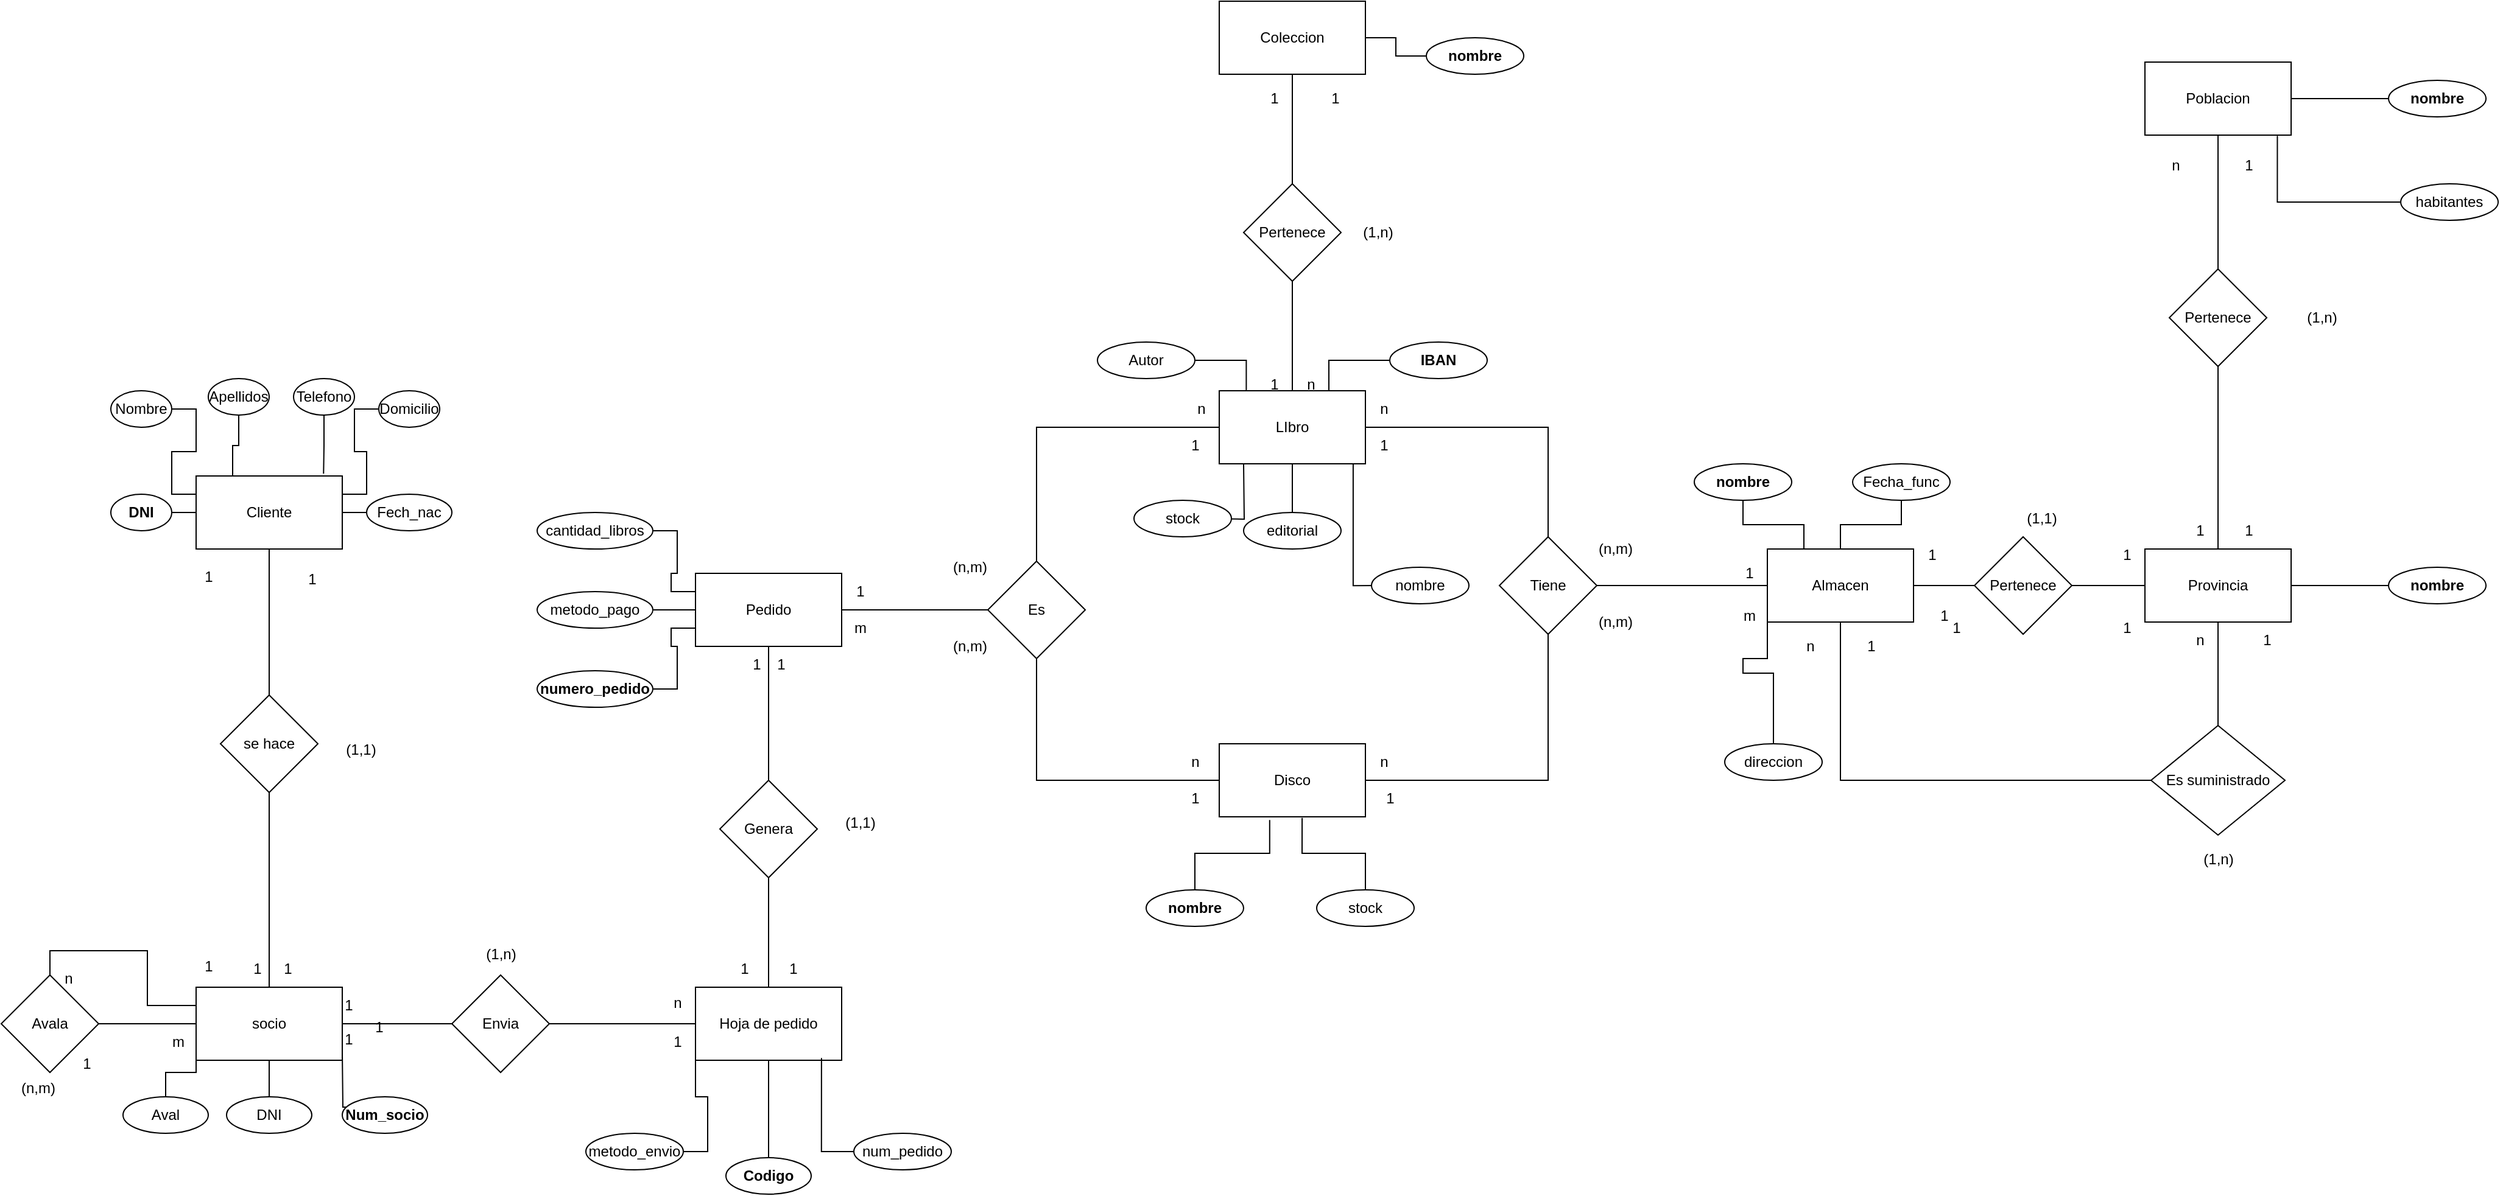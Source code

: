 <mxfile version="24.2.8" type="github">
  <diagram name="Page-1" id="n93-l6ssAAx4sJ29w0Fe">
    <mxGraphModel dx="4780" dy="2295" grid="1" gridSize="10" guides="1" tooltips="1" connect="1" arrows="1" fold="1" page="1" pageScale="1" pageWidth="850" pageHeight="1100" math="0" shadow="0">
      <root>
        <mxCell id="0" />
        <mxCell id="1" parent="0" />
        <mxCell id="-brsWAgwr_mBDMm-pLbp-1" value="Cliente" style="rounded=0;whiteSpace=wrap;html=1;" vertex="1" parent="1">
          <mxGeometry x="90" y="390" width="120" height="60" as="geometry" />
        </mxCell>
        <mxCell id="-brsWAgwr_mBDMm-pLbp-7" style="edgeStyle=orthogonalEdgeStyle;rounded=0;orthogonalLoop=1;jettySize=auto;html=1;endArrow=none;endFill=0;" edge="1" parent="1" source="-brsWAgwr_mBDMm-pLbp-2" target="-brsWAgwr_mBDMm-pLbp-3">
          <mxGeometry relative="1" as="geometry" />
        </mxCell>
        <mxCell id="-brsWAgwr_mBDMm-pLbp-8" style="edgeStyle=orthogonalEdgeStyle;rounded=0;orthogonalLoop=1;jettySize=auto;html=1;entryX=0.5;entryY=1;entryDx=0;entryDy=0;endArrow=none;endFill=0;" edge="1" parent="1" source="-brsWAgwr_mBDMm-pLbp-2" target="-brsWAgwr_mBDMm-pLbp-1">
          <mxGeometry relative="1" as="geometry" />
        </mxCell>
        <mxCell id="-brsWAgwr_mBDMm-pLbp-2" value="se hace" style="rhombus;whiteSpace=wrap;html=1;" vertex="1" parent="1">
          <mxGeometry x="110" y="570" width="80" height="80" as="geometry" />
        </mxCell>
        <mxCell id="-brsWAgwr_mBDMm-pLbp-11" style="edgeStyle=orthogonalEdgeStyle;rounded=0;orthogonalLoop=1;jettySize=auto;html=1;endArrow=none;endFill=0;" edge="1" parent="1" source="-brsWAgwr_mBDMm-pLbp-3" target="-brsWAgwr_mBDMm-pLbp-10">
          <mxGeometry relative="1" as="geometry" />
        </mxCell>
        <mxCell id="-brsWAgwr_mBDMm-pLbp-3" value="socio" style="rounded=0;whiteSpace=wrap;html=1;" vertex="1" parent="1">
          <mxGeometry x="90" y="810" width="120" height="60" as="geometry" />
        </mxCell>
        <mxCell id="-brsWAgwr_mBDMm-pLbp-6" style="edgeStyle=orthogonalEdgeStyle;rounded=0;orthogonalLoop=1;jettySize=auto;html=1;entryX=0;entryY=0.5;entryDx=0;entryDy=0;endArrow=none;endFill=0;" edge="1" parent="1" source="-brsWAgwr_mBDMm-pLbp-4" target="-brsWAgwr_mBDMm-pLbp-3">
          <mxGeometry relative="1" as="geometry" />
        </mxCell>
        <mxCell id="-brsWAgwr_mBDMm-pLbp-9" style="edgeStyle=orthogonalEdgeStyle;rounded=0;orthogonalLoop=1;jettySize=auto;html=1;exitX=0.5;exitY=0;exitDx=0;exitDy=0;entryX=0;entryY=0.25;entryDx=0;entryDy=0;endArrow=none;endFill=0;" edge="1" parent="1" source="-brsWAgwr_mBDMm-pLbp-4" target="-brsWAgwr_mBDMm-pLbp-3">
          <mxGeometry relative="1" as="geometry" />
        </mxCell>
        <mxCell id="-brsWAgwr_mBDMm-pLbp-4" value="Avala" style="rhombus;whiteSpace=wrap;html=1;" vertex="1" parent="1">
          <mxGeometry x="-70" y="800" width="80" height="80" as="geometry" />
        </mxCell>
        <mxCell id="-brsWAgwr_mBDMm-pLbp-13" style="edgeStyle=orthogonalEdgeStyle;rounded=0;orthogonalLoop=1;jettySize=auto;html=1;endArrow=none;endFill=0;" edge="1" parent="1" source="-brsWAgwr_mBDMm-pLbp-10" target="-brsWAgwr_mBDMm-pLbp-12">
          <mxGeometry relative="1" as="geometry" />
        </mxCell>
        <mxCell id="-brsWAgwr_mBDMm-pLbp-10" value="Envia" style="rhombus;whiteSpace=wrap;html=1;" vertex="1" parent="1">
          <mxGeometry x="300" y="800" width="80" height="80" as="geometry" />
        </mxCell>
        <mxCell id="-brsWAgwr_mBDMm-pLbp-17" style="edgeStyle=orthogonalEdgeStyle;rounded=0;orthogonalLoop=1;jettySize=auto;html=1;entryX=0.5;entryY=1;entryDx=0;entryDy=0;endArrow=none;endFill=0;" edge="1" parent="1" source="-brsWAgwr_mBDMm-pLbp-12" target="-brsWAgwr_mBDMm-pLbp-14">
          <mxGeometry relative="1" as="geometry" />
        </mxCell>
        <mxCell id="-brsWAgwr_mBDMm-pLbp-12" value="Hoja de pedido" style="rounded=0;whiteSpace=wrap;html=1;" vertex="1" parent="1">
          <mxGeometry x="500" y="810" width="120" height="60" as="geometry" />
        </mxCell>
        <mxCell id="-brsWAgwr_mBDMm-pLbp-18" style="edgeStyle=orthogonalEdgeStyle;rounded=0;orthogonalLoop=1;jettySize=auto;html=1;entryX=0.5;entryY=1;entryDx=0;entryDy=0;endArrow=none;endFill=0;" edge="1" parent="1" source="-brsWAgwr_mBDMm-pLbp-14" target="-brsWAgwr_mBDMm-pLbp-16">
          <mxGeometry relative="1" as="geometry" />
        </mxCell>
        <mxCell id="-brsWAgwr_mBDMm-pLbp-14" value="Genera" style="rhombus;whiteSpace=wrap;html=1;" vertex="1" parent="1">
          <mxGeometry x="520" y="640" width="80" height="80" as="geometry" />
        </mxCell>
        <mxCell id="-brsWAgwr_mBDMm-pLbp-20" style="edgeStyle=orthogonalEdgeStyle;rounded=0;orthogonalLoop=1;jettySize=auto;html=1;entryX=0;entryY=0.5;entryDx=0;entryDy=0;endArrow=none;endFill=0;" edge="1" parent="1" source="-brsWAgwr_mBDMm-pLbp-16" target="-brsWAgwr_mBDMm-pLbp-19">
          <mxGeometry relative="1" as="geometry" />
        </mxCell>
        <mxCell id="-brsWAgwr_mBDMm-pLbp-16" value="Pedido" style="rounded=0;whiteSpace=wrap;html=1;" vertex="1" parent="1">
          <mxGeometry x="500" y="470" width="120" height="60" as="geometry" />
        </mxCell>
        <mxCell id="-brsWAgwr_mBDMm-pLbp-23" style="edgeStyle=orthogonalEdgeStyle;rounded=0;orthogonalLoop=1;jettySize=auto;html=1;entryX=0;entryY=0.5;entryDx=0;entryDy=0;endArrow=none;endFill=0;" edge="1" parent="1" source="-brsWAgwr_mBDMm-pLbp-19" target="-brsWAgwr_mBDMm-pLbp-21">
          <mxGeometry relative="1" as="geometry">
            <Array as="points">
              <mxPoint x="780" y="350" />
            </Array>
          </mxGeometry>
        </mxCell>
        <mxCell id="-brsWAgwr_mBDMm-pLbp-19" value="Es" style="rhombus;whiteSpace=wrap;html=1;" vertex="1" parent="1">
          <mxGeometry x="740" y="460" width="80" height="80" as="geometry" />
        </mxCell>
        <mxCell id="-brsWAgwr_mBDMm-pLbp-36" style="edgeStyle=orthogonalEdgeStyle;rounded=0;orthogonalLoop=1;jettySize=auto;html=1;entryX=0.5;entryY=0;entryDx=0;entryDy=0;endArrow=none;endFill=0;" edge="1" parent="1" source="-brsWAgwr_mBDMm-pLbp-21" target="-brsWAgwr_mBDMm-pLbp-33">
          <mxGeometry relative="1" as="geometry" />
        </mxCell>
        <mxCell id="-brsWAgwr_mBDMm-pLbp-21" value="LIbro" style="rounded=0;whiteSpace=wrap;html=1;" vertex="1" parent="1">
          <mxGeometry x="930" y="320" width="120" height="60" as="geometry" />
        </mxCell>
        <mxCell id="-brsWAgwr_mBDMm-pLbp-26" style="edgeStyle=orthogonalEdgeStyle;rounded=0;orthogonalLoop=1;jettySize=auto;html=1;entryX=0.5;entryY=1;entryDx=0;entryDy=0;endArrow=none;endFill=0;" edge="1" parent="1" source="-brsWAgwr_mBDMm-pLbp-22" target="-brsWAgwr_mBDMm-pLbp-19">
          <mxGeometry relative="1" as="geometry" />
        </mxCell>
        <mxCell id="-brsWAgwr_mBDMm-pLbp-37" style="edgeStyle=orthogonalEdgeStyle;rounded=0;orthogonalLoop=1;jettySize=auto;html=1;entryX=0.5;entryY=1;entryDx=0;entryDy=0;endArrow=none;endFill=0;" edge="1" parent="1" source="-brsWAgwr_mBDMm-pLbp-22" target="-brsWAgwr_mBDMm-pLbp-33">
          <mxGeometry relative="1" as="geometry" />
        </mxCell>
        <mxCell id="-brsWAgwr_mBDMm-pLbp-22" value="Disco" style="rounded=0;whiteSpace=wrap;html=1;" vertex="1" parent="1">
          <mxGeometry x="930" y="610" width="120" height="60" as="geometry" />
        </mxCell>
        <mxCell id="-brsWAgwr_mBDMm-pLbp-31" style="edgeStyle=orthogonalEdgeStyle;rounded=0;orthogonalLoop=1;jettySize=auto;html=1;entryX=0.5;entryY=1;entryDx=0;entryDy=0;endArrow=none;endFill=0;" edge="1" parent="1" source="-brsWAgwr_mBDMm-pLbp-27" target="-brsWAgwr_mBDMm-pLbp-30">
          <mxGeometry relative="1" as="geometry" />
        </mxCell>
        <mxCell id="-brsWAgwr_mBDMm-pLbp-32" style="edgeStyle=orthogonalEdgeStyle;rounded=0;orthogonalLoop=1;jettySize=auto;html=1;entryX=0.5;entryY=0;entryDx=0;entryDy=0;endArrow=none;endFill=0;" edge="1" parent="1" source="-brsWAgwr_mBDMm-pLbp-27" target="-brsWAgwr_mBDMm-pLbp-21">
          <mxGeometry relative="1" as="geometry" />
        </mxCell>
        <mxCell id="-brsWAgwr_mBDMm-pLbp-27" value="Pertenece" style="rhombus;whiteSpace=wrap;html=1;" vertex="1" parent="1">
          <mxGeometry x="950" y="150" width="80" height="80" as="geometry" />
        </mxCell>
        <mxCell id="-brsWAgwr_mBDMm-pLbp-30" value="Coleccion" style="rounded=0;whiteSpace=wrap;html=1;" vertex="1" parent="1">
          <mxGeometry x="930" width="120" height="60" as="geometry" />
        </mxCell>
        <mxCell id="-brsWAgwr_mBDMm-pLbp-33" value="Tiene" style="rhombus;whiteSpace=wrap;html=1;" vertex="1" parent="1">
          <mxGeometry x="1160" y="440" width="80" height="80" as="geometry" />
        </mxCell>
        <mxCell id="-brsWAgwr_mBDMm-pLbp-35" style="edgeStyle=orthogonalEdgeStyle;rounded=0;orthogonalLoop=1;jettySize=auto;html=1;entryX=1;entryY=0.5;entryDx=0;entryDy=0;endArrow=none;endFill=0;" edge="1" parent="1" source="-brsWAgwr_mBDMm-pLbp-34" target="-brsWAgwr_mBDMm-pLbp-33">
          <mxGeometry relative="1" as="geometry" />
        </mxCell>
        <mxCell id="-brsWAgwr_mBDMm-pLbp-42" style="edgeStyle=orthogonalEdgeStyle;rounded=0;orthogonalLoop=1;jettySize=auto;html=1;entryX=0;entryY=0.5;entryDx=0;entryDy=0;endArrow=none;endFill=0;" edge="1" parent="1" source="-brsWAgwr_mBDMm-pLbp-34" target="-brsWAgwr_mBDMm-pLbp-40">
          <mxGeometry relative="1" as="geometry" />
        </mxCell>
        <mxCell id="-brsWAgwr_mBDMm-pLbp-34" value="Almacen" style="rounded=0;whiteSpace=wrap;html=1;" vertex="1" parent="1">
          <mxGeometry x="1380" y="450" width="120" height="60" as="geometry" />
        </mxCell>
        <mxCell id="-brsWAgwr_mBDMm-pLbp-45" style="edgeStyle=orthogonalEdgeStyle;rounded=0;orthogonalLoop=1;jettySize=auto;html=1;entryX=0.5;entryY=1;entryDx=0;entryDy=0;endArrow=none;endFill=0;" edge="1" parent="1" source="-brsWAgwr_mBDMm-pLbp-38" target="-brsWAgwr_mBDMm-pLbp-39">
          <mxGeometry relative="1" as="geometry" />
        </mxCell>
        <mxCell id="-brsWAgwr_mBDMm-pLbp-46" style="edgeStyle=orthogonalEdgeStyle;rounded=0;orthogonalLoop=1;jettySize=auto;html=1;entryX=0.5;entryY=1;entryDx=0;entryDy=0;endArrow=none;endFill=0;" edge="1" parent="1" source="-brsWAgwr_mBDMm-pLbp-38" target="-brsWAgwr_mBDMm-pLbp-34">
          <mxGeometry relative="1" as="geometry" />
        </mxCell>
        <mxCell id="-brsWAgwr_mBDMm-pLbp-38" value="Es suministrado" style="rhombus;whiteSpace=wrap;html=1;" vertex="1" parent="1">
          <mxGeometry x="1695" y="595" width="110" height="90" as="geometry" />
        </mxCell>
        <mxCell id="-brsWAgwr_mBDMm-pLbp-39" value="Provincia" style="rounded=0;whiteSpace=wrap;html=1;" vertex="1" parent="1">
          <mxGeometry x="1690" y="450" width="120" height="60" as="geometry" />
        </mxCell>
        <mxCell id="-brsWAgwr_mBDMm-pLbp-43" style="edgeStyle=orthogonalEdgeStyle;rounded=0;orthogonalLoop=1;jettySize=auto;html=1;entryX=0;entryY=0.5;entryDx=0;entryDy=0;endArrow=none;endFill=0;" edge="1" parent="1" source="-brsWAgwr_mBDMm-pLbp-40" target="-brsWAgwr_mBDMm-pLbp-39">
          <mxGeometry relative="1" as="geometry" />
        </mxCell>
        <mxCell id="-brsWAgwr_mBDMm-pLbp-40" value="Pertenece" style="rhombus;whiteSpace=wrap;html=1;" vertex="1" parent="1">
          <mxGeometry x="1550" y="440" width="80" height="80" as="geometry" />
        </mxCell>
        <mxCell id="-brsWAgwr_mBDMm-pLbp-53" style="edgeStyle=orthogonalEdgeStyle;rounded=0;orthogonalLoop=1;jettySize=auto;html=1;endArrow=none;endFill=0;" edge="1" parent="1" source="-brsWAgwr_mBDMm-pLbp-51" target="-brsWAgwr_mBDMm-pLbp-52">
          <mxGeometry relative="1" as="geometry" />
        </mxCell>
        <mxCell id="-brsWAgwr_mBDMm-pLbp-54" style="edgeStyle=orthogonalEdgeStyle;rounded=0;orthogonalLoop=1;jettySize=auto;html=1;entryX=0.5;entryY=0;entryDx=0;entryDy=0;endArrow=none;endFill=0;" edge="1" parent="1" source="-brsWAgwr_mBDMm-pLbp-51" target="-brsWAgwr_mBDMm-pLbp-39">
          <mxGeometry relative="1" as="geometry">
            <Array as="points">
              <mxPoint x="1750" y="400" />
              <mxPoint x="1750" y="400" />
            </Array>
          </mxGeometry>
        </mxCell>
        <mxCell id="-brsWAgwr_mBDMm-pLbp-51" value="Pertenece" style="rhombus;whiteSpace=wrap;html=1;" vertex="1" parent="1">
          <mxGeometry x="1710" y="220" width="80" height="80" as="geometry" />
        </mxCell>
        <mxCell id="-brsWAgwr_mBDMm-pLbp-52" value="Poblacion" style="rounded=0;whiteSpace=wrap;html=1;" vertex="1" parent="1">
          <mxGeometry x="1690" y="50" width="120" height="60" as="geometry" />
        </mxCell>
        <mxCell id="-brsWAgwr_mBDMm-pLbp-63" style="edgeStyle=orthogonalEdgeStyle;rounded=0;orthogonalLoop=1;jettySize=auto;html=1;entryX=0;entryY=0.25;entryDx=0;entryDy=0;endArrow=none;endFill=0;" edge="1" parent="1" source="-brsWAgwr_mBDMm-pLbp-55" target="-brsWAgwr_mBDMm-pLbp-1">
          <mxGeometry relative="1" as="geometry" />
        </mxCell>
        <mxCell id="-brsWAgwr_mBDMm-pLbp-55" value="Nombre" style="ellipse;whiteSpace=wrap;html=1;" vertex="1" parent="1">
          <mxGeometry x="20" y="320" width="50" height="30" as="geometry" />
        </mxCell>
        <mxCell id="-brsWAgwr_mBDMm-pLbp-64" style="edgeStyle=orthogonalEdgeStyle;rounded=0;orthogonalLoop=1;jettySize=auto;html=1;entryX=0.25;entryY=0;entryDx=0;entryDy=0;endArrow=none;endFill=0;" edge="1" parent="1" source="-brsWAgwr_mBDMm-pLbp-56" target="-brsWAgwr_mBDMm-pLbp-1">
          <mxGeometry relative="1" as="geometry" />
        </mxCell>
        <mxCell id="-brsWAgwr_mBDMm-pLbp-56" value="Apellidos" style="ellipse;whiteSpace=wrap;html=1;" vertex="1" parent="1">
          <mxGeometry x="100" y="310" width="50" height="30" as="geometry" />
        </mxCell>
        <mxCell id="-brsWAgwr_mBDMm-pLbp-57" value="Telefono" style="ellipse;whiteSpace=wrap;html=1;" vertex="1" parent="1">
          <mxGeometry x="170" y="310" width="50" height="30" as="geometry" />
        </mxCell>
        <mxCell id="-brsWAgwr_mBDMm-pLbp-62" style="edgeStyle=orthogonalEdgeStyle;rounded=0;orthogonalLoop=1;jettySize=auto;html=1;endArrow=none;endFill=0;" edge="1" parent="1" source="-brsWAgwr_mBDMm-pLbp-58" target="-brsWAgwr_mBDMm-pLbp-1">
          <mxGeometry relative="1" as="geometry" />
        </mxCell>
        <mxCell id="-brsWAgwr_mBDMm-pLbp-58" value="&lt;b&gt;DNI&lt;/b&gt;" style="ellipse;whiteSpace=wrap;html=1;" vertex="1" parent="1">
          <mxGeometry x="20" y="405" width="50" height="30" as="geometry" />
        </mxCell>
        <mxCell id="-brsWAgwr_mBDMm-pLbp-67" style="edgeStyle=orthogonalEdgeStyle;rounded=0;orthogonalLoop=1;jettySize=auto;html=1;endArrow=none;endFill=0;" edge="1" parent="1" source="-brsWAgwr_mBDMm-pLbp-59" target="-brsWAgwr_mBDMm-pLbp-1">
          <mxGeometry relative="1" as="geometry" />
        </mxCell>
        <mxCell id="-brsWAgwr_mBDMm-pLbp-59" value="Fech_nac" style="ellipse;whiteSpace=wrap;html=1;" vertex="1" parent="1">
          <mxGeometry x="230" y="405" width="70" height="30" as="geometry" />
        </mxCell>
        <mxCell id="-brsWAgwr_mBDMm-pLbp-66" style="edgeStyle=orthogonalEdgeStyle;rounded=0;orthogonalLoop=1;jettySize=auto;html=1;entryX=1;entryY=0.25;entryDx=0;entryDy=0;endArrow=none;endFill=0;" edge="1" parent="1" source="-brsWAgwr_mBDMm-pLbp-61" target="-brsWAgwr_mBDMm-pLbp-1">
          <mxGeometry relative="1" as="geometry" />
        </mxCell>
        <mxCell id="-brsWAgwr_mBDMm-pLbp-61" value="Domicilio" style="ellipse;whiteSpace=wrap;html=1;" vertex="1" parent="1">
          <mxGeometry x="240" y="320" width="50" height="30" as="geometry" />
        </mxCell>
        <mxCell id="-brsWAgwr_mBDMm-pLbp-65" style="edgeStyle=orthogonalEdgeStyle;rounded=0;orthogonalLoop=1;jettySize=auto;html=1;entryX=0.872;entryY=-0.032;entryDx=0;entryDy=0;entryPerimeter=0;endArrow=none;endFill=0;" edge="1" parent="1" source="-brsWAgwr_mBDMm-pLbp-57" target="-brsWAgwr_mBDMm-pLbp-1">
          <mxGeometry relative="1" as="geometry" />
        </mxCell>
        <mxCell id="-brsWAgwr_mBDMm-pLbp-71" style="edgeStyle=orthogonalEdgeStyle;rounded=0;orthogonalLoop=1;jettySize=auto;html=1;entryX=0;entryY=1;entryDx=0;entryDy=0;endArrow=none;endFill=0;" edge="1" parent="1" source="-brsWAgwr_mBDMm-pLbp-68" target="-brsWAgwr_mBDMm-pLbp-3">
          <mxGeometry relative="1" as="geometry" />
        </mxCell>
        <mxCell id="-brsWAgwr_mBDMm-pLbp-68" value="Aval" style="ellipse;whiteSpace=wrap;html=1;" vertex="1" parent="1">
          <mxGeometry x="30" y="900" width="70" height="30" as="geometry" />
        </mxCell>
        <mxCell id="-brsWAgwr_mBDMm-pLbp-72" style="edgeStyle=orthogonalEdgeStyle;rounded=0;orthogonalLoop=1;jettySize=auto;html=1;entryX=0.5;entryY=1;entryDx=0;entryDy=0;endArrow=none;endFill=0;" edge="1" parent="1" source="-brsWAgwr_mBDMm-pLbp-69" target="-brsWAgwr_mBDMm-pLbp-3">
          <mxGeometry relative="1" as="geometry" />
        </mxCell>
        <mxCell id="-brsWAgwr_mBDMm-pLbp-69" value="DNI" style="ellipse;whiteSpace=wrap;html=1;" vertex="1" parent="1">
          <mxGeometry x="115" y="900" width="70" height="30" as="geometry" />
        </mxCell>
        <mxCell id="-brsWAgwr_mBDMm-pLbp-74" style="edgeStyle=orthogonalEdgeStyle;rounded=0;orthogonalLoop=1;jettySize=auto;html=1;entryX=1;entryY=0.75;entryDx=0;entryDy=0;endArrow=none;endFill=0;" edge="1" parent="1">
          <mxGeometry relative="1" as="geometry">
            <mxPoint x="245" y="908" as="sourcePoint" />
            <mxPoint x="210" y="863" as="targetPoint" />
          </mxGeometry>
        </mxCell>
        <mxCell id="-brsWAgwr_mBDMm-pLbp-70" value="&lt;b&gt;Num_socio&lt;/b&gt;" style="ellipse;whiteSpace=wrap;html=1;" vertex="1" parent="1">
          <mxGeometry x="210" y="900" width="70" height="30" as="geometry" />
        </mxCell>
        <mxCell id="-brsWAgwr_mBDMm-pLbp-79" style="edgeStyle=orthogonalEdgeStyle;rounded=0;orthogonalLoop=1;jettySize=auto;html=1;entryX=0.5;entryY=1;entryDx=0;entryDy=0;endArrow=none;endFill=0;" edge="1" parent="1" source="-brsWAgwr_mBDMm-pLbp-75" target="-brsWAgwr_mBDMm-pLbp-12">
          <mxGeometry relative="1" as="geometry" />
        </mxCell>
        <mxCell id="-brsWAgwr_mBDMm-pLbp-75" value="&lt;b&gt;Codigo&lt;/b&gt;" style="ellipse;whiteSpace=wrap;html=1;" vertex="1" parent="1">
          <mxGeometry x="525" y="950" width="70" height="30" as="geometry" />
        </mxCell>
        <mxCell id="-brsWAgwr_mBDMm-pLbp-78" style="edgeStyle=orthogonalEdgeStyle;rounded=0;orthogonalLoop=1;jettySize=auto;html=1;entryX=0;entryY=1;entryDx=0;entryDy=0;endArrow=none;endFill=0;" edge="1" parent="1" source="-brsWAgwr_mBDMm-pLbp-76" target="-brsWAgwr_mBDMm-pLbp-12">
          <mxGeometry relative="1" as="geometry" />
        </mxCell>
        <mxCell id="-brsWAgwr_mBDMm-pLbp-76" value="metodo_envio" style="ellipse;whiteSpace=wrap;html=1;" vertex="1" parent="1">
          <mxGeometry x="410" y="930" width="80" height="30" as="geometry" />
        </mxCell>
        <mxCell id="-brsWAgwr_mBDMm-pLbp-77" value="num_pedido" style="ellipse;whiteSpace=wrap;html=1;" vertex="1" parent="1">
          <mxGeometry x="630" y="930" width="80" height="30" as="geometry" />
        </mxCell>
        <mxCell id="-brsWAgwr_mBDMm-pLbp-80" style="edgeStyle=orthogonalEdgeStyle;rounded=0;orthogonalLoop=1;jettySize=auto;html=1;entryX=0.862;entryY=0.969;entryDx=0;entryDy=0;entryPerimeter=0;endArrow=none;endFill=0;" edge="1" parent="1" source="-brsWAgwr_mBDMm-pLbp-77" target="-brsWAgwr_mBDMm-pLbp-12">
          <mxGeometry relative="1" as="geometry" />
        </mxCell>
        <mxCell id="-brsWAgwr_mBDMm-pLbp-85" style="edgeStyle=orthogonalEdgeStyle;rounded=0;orthogonalLoop=1;jettySize=auto;html=1;entryX=0;entryY=0.5;entryDx=0;entryDy=0;endArrow=none;endFill=0;" edge="1" parent="1" source="-brsWAgwr_mBDMm-pLbp-82" target="-brsWAgwr_mBDMm-pLbp-16">
          <mxGeometry relative="1" as="geometry" />
        </mxCell>
        <mxCell id="-brsWAgwr_mBDMm-pLbp-82" value="metodo_pago" style="ellipse;whiteSpace=wrap;html=1;" vertex="1" parent="1">
          <mxGeometry x="370" y="485" width="95" height="30" as="geometry" />
        </mxCell>
        <mxCell id="-brsWAgwr_mBDMm-pLbp-87" style="edgeStyle=orthogonalEdgeStyle;rounded=0;orthogonalLoop=1;jettySize=auto;html=1;entryX=0;entryY=0.75;entryDx=0;entryDy=0;endArrow=none;endFill=0;" edge="1" parent="1" source="-brsWAgwr_mBDMm-pLbp-83" target="-brsWAgwr_mBDMm-pLbp-16">
          <mxGeometry relative="1" as="geometry" />
        </mxCell>
        <mxCell id="-brsWAgwr_mBDMm-pLbp-83" value="&lt;b&gt;numero_pedido&lt;/b&gt;" style="ellipse;whiteSpace=wrap;html=1;" vertex="1" parent="1">
          <mxGeometry x="370" y="550" width="95" height="30" as="geometry" />
        </mxCell>
        <mxCell id="-brsWAgwr_mBDMm-pLbp-86" style="edgeStyle=orthogonalEdgeStyle;rounded=0;orthogonalLoop=1;jettySize=auto;html=1;entryX=0;entryY=0.25;entryDx=0;entryDy=0;endArrow=none;endFill=0;" edge="1" parent="1" source="-brsWAgwr_mBDMm-pLbp-84" target="-brsWAgwr_mBDMm-pLbp-16">
          <mxGeometry relative="1" as="geometry" />
        </mxCell>
        <mxCell id="-brsWAgwr_mBDMm-pLbp-84" value="cantidad_libros" style="ellipse;whiteSpace=wrap;html=1;" vertex="1" parent="1">
          <mxGeometry x="370" y="420" width="95" height="30" as="geometry" />
        </mxCell>
        <mxCell id="-brsWAgwr_mBDMm-pLbp-88" value="&lt;b&gt;nombre&lt;/b&gt;" style="ellipse;whiteSpace=wrap;html=1;" vertex="1" parent="1">
          <mxGeometry x="870" y="730" width="80" height="30" as="geometry" />
        </mxCell>
        <mxCell id="-brsWAgwr_mBDMm-pLbp-89" value="stock" style="ellipse;whiteSpace=wrap;html=1;" vertex="1" parent="1">
          <mxGeometry x="1010" y="730" width="80" height="30" as="geometry" />
        </mxCell>
        <mxCell id="-brsWAgwr_mBDMm-pLbp-90" style="edgeStyle=orthogonalEdgeStyle;rounded=0;orthogonalLoop=1;jettySize=auto;html=1;entryX=0.345;entryY=1.043;entryDx=0;entryDy=0;entryPerimeter=0;endArrow=none;endFill=0;" edge="1" parent="1" source="-brsWAgwr_mBDMm-pLbp-88" target="-brsWAgwr_mBDMm-pLbp-22">
          <mxGeometry relative="1" as="geometry" />
        </mxCell>
        <mxCell id="-brsWAgwr_mBDMm-pLbp-91" style="edgeStyle=orthogonalEdgeStyle;rounded=0;orthogonalLoop=1;jettySize=auto;html=1;entryX=0.567;entryY=1.014;entryDx=0;entryDy=0;entryPerimeter=0;endArrow=none;endFill=0;" edge="1" parent="1" source="-brsWAgwr_mBDMm-pLbp-89" target="-brsWAgwr_mBDMm-pLbp-22">
          <mxGeometry relative="1" as="geometry" />
        </mxCell>
        <mxCell id="-brsWAgwr_mBDMm-pLbp-97" style="edgeStyle=orthogonalEdgeStyle;rounded=0;orthogonalLoop=1;jettySize=auto;html=1;entryX=0;entryY=0.75;entryDx=0;entryDy=0;endArrow=none;endFill=0;" edge="1" parent="1">
          <mxGeometry relative="1" as="geometry">
            <mxPoint x="920" y="425" as="sourcePoint" />
            <mxPoint x="950" y="380" as="targetPoint" />
          </mxGeometry>
        </mxCell>
        <mxCell id="-brsWAgwr_mBDMm-pLbp-92" value="stock" style="ellipse;whiteSpace=wrap;html=1;" vertex="1" parent="1">
          <mxGeometry x="860" y="410" width="80" height="30" as="geometry" />
        </mxCell>
        <mxCell id="-brsWAgwr_mBDMm-pLbp-98" style="edgeStyle=orthogonalEdgeStyle;rounded=0;orthogonalLoop=1;jettySize=auto;html=1;endArrow=none;endFill=0;" edge="1" parent="1" source="-brsWAgwr_mBDMm-pLbp-93" target="-brsWAgwr_mBDMm-pLbp-21">
          <mxGeometry relative="1" as="geometry" />
        </mxCell>
        <mxCell id="-brsWAgwr_mBDMm-pLbp-93" value="editorial" style="ellipse;whiteSpace=wrap;html=1;" vertex="1" parent="1">
          <mxGeometry x="950" y="420" width="80" height="30" as="geometry" />
        </mxCell>
        <mxCell id="-brsWAgwr_mBDMm-pLbp-99" style="edgeStyle=orthogonalEdgeStyle;rounded=0;orthogonalLoop=1;jettySize=auto;html=1;entryX=1;entryY=0.75;entryDx=0;entryDy=0;endArrow=none;endFill=0;" edge="1" parent="1">
          <mxGeometry relative="1" as="geometry">
            <mxPoint x="1049.97" y="380" as="targetPoint" />
            <mxPoint x="1059.97" y="480.059" as="sourcePoint" />
            <Array as="points">
              <mxPoint x="1039.97" y="480" />
              <mxPoint x="1039.97" y="380" />
            </Array>
          </mxGeometry>
        </mxCell>
        <mxCell id="-brsWAgwr_mBDMm-pLbp-94" value="nombre" style="ellipse;whiteSpace=wrap;html=1;" vertex="1" parent="1">
          <mxGeometry x="1055" y="465" width="80" height="30" as="geometry" />
        </mxCell>
        <mxCell id="-brsWAgwr_mBDMm-pLbp-95" value="Autor" style="ellipse;whiteSpace=wrap;html=1;" vertex="1" parent="1">
          <mxGeometry x="830" y="280" width="80" height="30" as="geometry" />
        </mxCell>
        <mxCell id="-brsWAgwr_mBDMm-pLbp-101" style="edgeStyle=orthogonalEdgeStyle;rounded=0;orthogonalLoop=1;jettySize=auto;html=1;entryX=0.75;entryY=0;entryDx=0;entryDy=0;endArrow=none;endFill=0;" edge="1" parent="1" source="-brsWAgwr_mBDMm-pLbp-96" target="-brsWAgwr_mBDMm-pLbp-21">
          <mxGeometry relative="1" as="geometry" />
        </mxCell>
        <mxCell id="-brsWAgwr_mBDMm-pLbp-96" value="&lt;b&gt;IBAN&lt;/b&gt;" style="ellipse;whiteSpace=wrap;html=1;" vertex="1" parent="1">
          <mxGeometry x="1070" y="280" width="80" height="30" as="geometry" />
        </mxCell>
        <mxCell id="-brsWAgwr_mBDMm-pLbp-100" style="edgeStyle=orthogonalEdgeStyle;rounded=0;orthogonalLoop=1;jettySize=auto;html=1;entryX=0.185;entryY=-0.007;entryDx=0;entryDy=0;entryPerimeter=0;endArrow=none;endFill=0;" edge="1" parent="1" source="-brsWAgwr_mBDMm-pLbp-95" target="-brsWAgwr_mBDMm-pLbp-21">
          <mxGeometry relative="1" as="geometry" />
        </mxCell>
        <mxCell id="-brsWAgwr_mBDMm-pLbp-103" style="edgeStyle=orthogonalEdgeStyle;rounded=0;orthogonalLoop=1;jettySize=auto;html=1;endArrow=none;endFill=0;" edge="1" parent="1" source="-brsWAgwr_mBDMm-pLbp-102" target="-brsWAgwr_mBDMm-pLbp-30">
          <mxGeometry relative="1" as="geometry" />
        </mxCell>
        <mxCell id="-brsWAgwr_mBDMm-pLbp-102" value="&lt;b&gt;nombre&lt;/b&gt;" style="ellipse;whiteSpace=wrap;html=1;" vertex="1" parent="1">
          <mxGeometry x="1100" y="30" width="80" height="30" as="geometry" />
        </mxCell>
        <mxCell id="-brsWAgwr_mBDMm-pLbp-111" style="edgeStyle=orthogonalEdgeStyle;rounded=0;orthogonalLoop=1;jettySize=auto;html=1;entryX=0.25;entryY=0;entryDx=0;entryDy=0;endArrow=none;endFill=0;" edge="1" parent="1" source="-brsWAgwr_mBDMm-pLbp-106" target="-brsWAgwr_mBDMm-pLbp-34">
          <mxGeometry relative="1" as="geometry" />
        </mxCell>
        <mxCell id="-brsWAgwr_mBDMm-pLbp-106" value="&lt;b&gt;nombre&lt;/b&gt;" style="ellipse;whiteSpace=wrap;html=1;" vertex="1" parent="1">
          <mxGeometry x="1320" y="380" width="80" height="30" as="geometry" />
        </mxCell>
        <mxCell id="-brsWAgwr_mBDMm-pLbp-110" style="edgeStyle=orthogonalEdgeStyle;rounded=0;orthogonalLoop=1;jettySize=auto;html=1;entryX=0;entryY=0.75;entryDx=0;entryDy=0;endArrow=none;endFill=0;" edge="1" parent="1" source="-brsWAgwr_mBDMm-pLbp-107" target="-brsWAgwr_mBDMm-pLbp-34">
          <mxGeometry relative="1" as="geometry">
            <Array as="points">
              <mxPoint x="1385" y="552" />
              <mxPoint x="1360" y="552" />
              <mxPoint x="1360" y="540" />
              <mxPoint x="1380" y="540" />
            </Array>
          </mxGeometry>
        </mxCell>
        <mxCell id="-brsWAgwr_mBDMm-pLbp-107" value="direccion" style="ellipse;whiteSpace=wrap;html=1;" vertex="1" parent="1">
          <mxGeometry x="1345" y="610" width="80" height="30" as="geometry" />
        </mxCell>
        <mxCell id="-brsWAgwr_mBDMm-pLbp-112" value="" style="edgeStyle=orthogonalEdgeStyle;rounded=0;orthogonalLoop=1;jettySize=auto;html=1;endArrow=none;endFill=0;" edge="1" parent="1" source="-brsWAgwr_mBDMm-pLbp-109" target="-brsWAgwr_mBDMm-pLbp-34">
          <mxGeometry relative="1" as="geometry" />
        </mxCell>
        <mxCell id="-brsWAgwr_mBDMm-pLbp-109" value="Fecha_func" style="ellipse;whiteSpace=wrap;html=1;" vertex="1" parent="1">
          <mxGeometry x="1450" y="380" width="80" height="30" as="geometry" />
        </mxCell>
        <mxCell id="-brsWAgwr_mBDMm-pLbp-114" style="edgeStyle=orthogonalEdgeStyle;rounded=0;orthogonalLoop=1;jettySize=auto;html=1;entryX=1;entryY=0.5;entryDx=0;entryDy=0;endArrow=none;endFill=0;" edge="1" parent="1" source="-brsWAgwr_mBDMm-pLbp-113" target="-brsWAgwr_mBDMm-pLbp-39">
          <mxGeometry relative="1" as="geometry" />
        </mxCell>
        <mxCell id="-brsWAgwr_mBDMm-pLbp-113" value="&lt;b&gt;nombre&lt;/b&gt;" style="ellipse;whiteSpace=wrap;html=1;" vertex="1" parent="1">
          <mxGeometry x="1890" y="465" width="80" height="30" as="geometry" />
        </mxCell>
        <mxCell id="-brsWAgwr_mBDMm-pLbp-116" style="edgeStyle=orthogonalEdgeStyle;rounded=0;orthogonalLoop=1;jettySize=auto;html=1;endArrow=none;endFill=0;" edge="1" parent="1" source="-brsWAgwr_mBDMm-pLbp-115" target="-brsWAgwr_mBDMm-pLbp-52">
          <mxGeometry relative="1" as="geometry" />
        </mxCell>
        <mxCell id="-brsWAgwr_mBDMm-pLbp-115" value="&lt;b&gt;nombre&lt;/b&gt;" style="ellipse;whiteSpace=wrap;html=1;" vertex="1" parent="1">
          <mxGeometry x="1890" y="65" width="80" height="30" as="geometry" />
        </mxCell>
        <mxCell id="-brsWAgwr_mBDMm-pLbp-117" value="habitantes" style="ellipse;whiteSpace=wrap;html=1;" vertex="1" parent="1">
          <mxGeometry x="1900" y="150" width="80" height="30" as="geometry" />
        </mxCell>
        <mxCell id="-brsWAgwr_mBDMm-pLbp-119" style="edgeStyle=orthogonalEdgeStyle;rounded=0;orthogonalLoop=1;jettySize=auto;html=1;entryX=0.906;entryY=1.01;entryDx=0;entryDy=0;entryPerimeter=0;endArrow=none;endFill=0;" edge="1" parent="1" source="-brsWAgwr_mBDMm-pLbp-117" target="-brsWAgwr_mBDMm-pLbp-52">
          <mxGeometry relative="1" as="geometry" />
        </mxCell>
        <mxCell id="-brsWAgwr_mBDMm-pLbp-120" value="1" style="text;html=1;align=center;verticalAlign=middle;resizable=0;points=[];autosize=1;strokeColor=none;fillColor=none;" vertex="1" parent="1">
          <mxGeometry x="85" y="458" width="30" height="30" as="geometry" />
        </mxCell>
        <mxCell id="-brsWAgwr_mBDMm-pLbp-121" value="1" style="text;html=1;align=center;verticalAlign=middle;resizable=0;points=[];autosize=1;strokeColor=none;fillColor=none;" vertex="1" parent="1">
          <mxGeometry x="170" y="460" width="30" height="30" as="geometry" />
        </mxCell>
        <mxCell id="-brsWAgwr_mBDMm-pLbp-122" value="1" style="text;html=1;align=center;verticalAlign=middle;resizable=0;points=[];autosize=1;strokeColor=none;fillColor=none;" vertex="1" parent="1">
          <mxGeometry x="125" y="780" width="30" height="30" as="geometry" />
        </mxCell>
        <mxCell id="-brsWAgwr_mBDMm-pLbp-123" value="1" style="text;html=1;align=center;verticalAlign=middle;resizable=0;points=[];autosize=1;strokeColor=none;fillColor=none;" vertex="1" parent="1">
          <mxGeometry x="150" y="780" width="30" height="30" as="geometry" />
        </mxCell>
        <mxCell id="-brsWAgwr_mBDMm-pLbp-124" value="(1,1)" style="text;html=1;align=center;verticalAlign=middle;resizable=0;points=[];autosize=1;strokeColor=none;fillColor=none;" vertex="1" parent="1">
          <mxGeometry x="200" y="600" width="50" height="30" as="geometry" />
        </mxCell>
        <mxCell id="-brsWAgwr_mBDMm-pLbp-127" value="1" style="text;html=1;align=center;verticalAlign=middle;resizable=0;points=[];autosize=1;strokeColor=none;fillColor=none;" vertex="1" parent="1">
          <mxGeometry x="85" y="778" width="30" height="30" as="geometry" />
        </mxCell>
        <mxCell id="-brsWAgwr_mBDMm-pLbp-128" value="n" style="text;html=1;align=center;verticalAlign=middle;resizable=0;points=[];autosize=1;strokeColor=none;fillColor=none;" vertex="1" parent="1">
          <mxGeometry x="-30" y="788" width="30" height="30" as="geometry" />
        </mxCell>
        <mxCell id="-brsWAgwr_mBDMm-pLbp-129" value="1" style="text;html=1;align=center;verticalAlign=middle;resizable=0;points=[];autosize=1;strokeColor=none;fillColor=none;" vertex="1" parent="1">
          <mxGeometry x="-15" y="858" width="30" height="30" as="geometry" />
        </mxCell>
        <mxCell id="-brsWAgwr_mBDMm-pLbp-130" value="m" style="text;html=1;align=center;verticalAlign=middle;resizable=0;points=[];autosize=1;strokeColor=none;fillColor=none;" vertex="1" parent="1">
          <mxGeometry x="60" y="840" width="30" height="30" as="geometry" />
        </mxCell>
        <mxCell id="-brsWAgwr_mBDMm-pLbp-131" value="(n,m)" style="text;html=1;align=center;verticalAlign=middle;resizable=0;points=[];autosize=1;strokeColor=none;fillColor=none;" vertex="1" parent="1">
          <mxGeometry x="-65" y="878" width="50" height="30" as="geometry" />
        </mxCell>
        <mxCell id="-brsWAgwr_mBDMm-pLbp-132" value="1&lt;span style=&quot;color: rgba(0, 0, 0, 0); font-family: monospace; font-size: 0px; text-align: start;&quot;&gt;%3CmxGraphModel%3E%3Croot%3E%3CmxCell%20id%3D%220%22%2F%3E%3CmxCell%20id%3D%221%22%20parent%3D%220%22%2F%3E%3CmxCell%20id%3D%222%22%20value%3D%221%22%20style%3D%22text%3Bhtml%3D1%3Balign%3Dcenter%3BverticalAlign%3Dmiddle%3Bresizable%3D0%3Bpoints%3D%5B%5D%3Bautosize%3D1%3BstrokeColor%3Dnone%3BfillColor%3Dnone%3B%22%20vertex%3D%221%22%20parent%3D%221%22%3E%3CmxGeometry%20x%3D%2285%22%20y%3D%22458%22%20width%3D%2230%22%20height%3D%2230%22%20as%3D%22geometry%22%2F%3E%3C%2FmxCell%3E%3C%2Froot%3E%3C%2FmxGraphModel%3E&lt;/span&gt;" style="text;html=1;align=center;verticalAlign=middle;resizable=0;points=[];autosize=1;strokeColor=none;fillColor=none;" vertex="1" parent="1">
          <mxGeometry x="200" y="810" width="30" height="30" as="geometry" />
        </mxCell>
        <mxCell id="-brsWAgwr_mBDMm-pLbp-133" value="n" style="text;html=1;align=center;verticalAlign=middle;resizable=0;points=[];autosize=1;strokeColor=none;fillColor=none;" vertex="1" parent="1">
          <mxGeometry x="470" y="808" width="30" height="30" as="geometry" />
        </mxCell>
        <mxCell id="-brsWAgwr_mBDMm-pLbp-134" value="1" style="text;html=1;align=center;verticalAlign=middle;resizable=0;points=[];autosize=1;strokeColor=none;fillColor=none;" vertex="1" parent="1">
          <mxGeometry x="470" y="840" width="30" height="30" as="geometry" />
        </mxCell>
        <mxCell id="-brsWAgwr_mBDMm-pLbp-135" value="1&lt;span style=&quot;color: rgba(0, 0, 0, 0); font-family: monospace; font-size: 0px; text-align: start;&quot;&gt;%3CmxGraphModel%3E%3Croot%3E%3CmxCell%20id%3D%220%22%2F%3E%3CmxCell%20id%3D%221%22%20parent%3D%220%22%2F%3E%3CmxCell%20id%3D%222%22%20value%3D%221%22%20style%3D%22text%3Bhtml%3D1%3Balign%3Dcenter%3BverticalAlign%3Dmiddle%3Bresizable%3D0%3Bpoints%3D%5B%5D%3Bautosize%3D1%3BstrokeColor%3Dnone%3BfillColor%3Dnone%3B%22%20vertex%3D%221%22%20parent%3D%221%22%3E%3CmxGeometry%20x%3D%2285%22%20y%3D%22458%22%20width%3D%2230%22%20height%3D%2230%22%20as%3D%22geometry%22%2F%3E%3C%2FmxCell%3E%3C%2Froot%3E%3C%2FmxGraphModel%3E&lt;/span&gt;" style="text;html=1;align=center;verticalAlign=middle;resizable=0;points=[];autosize=1;strokeColor=none;fillColor=none;" vertex="1" parent="1">
          <mxGeometry x="200" y="838" width="30" height="30" as="geometry" />
        </mxCell>
        <mxCell id="-brsWAgwr_mBDMm-pLbp-136" value="(1,n)" style="text;html=1;align=center;verticalAlign=middle;resizable=0;points=[];autosize=1;strokeColor=none;fillColor=none;" vertex="1" parent="1">
          <mxGeometry x="315" y="768" width="50" height="30" as="geometry" />
        </mxCell>
        <mxCell id="-brsWAgwr_mBDMm-pLbp-137" value="1&lt;span style=&quot;color: rgba(0, 0, 0, 0); font-family: monospace; font-size: 0px; text-align: start;&quot;&gt;%3CmxGraphModel%3E%3Croot%3E%3CmxCell%20id%3D%220%22%2F%3E%3CmxCell%20id%3D%221%22%20parent%3D%220%22%2F%3E%3CmxCell%20id%3D%222%22%20value%3D%221%22%20style%3D%22text%3Bhtml%3D1%3Balign%3Dcenter%3BverticalAlign%3Dmiddle%3Bresizable%3D0%3Bpoints%3D%5B%5D%3Bautosize%3D1%3BstrokeColor%3Dnone%3BfillColor%3Dnone%3B%22%20vertex%3D%221%22%20parent%3D%221%22%3E%3CmxGeometry%20x%3D%2285%22%20y%3D%22458%22%20width%3D%2230%22%20height%3D%2230%22%20as%3D%22geometry%22%2F%3E%3C%2FmxCell%3E%3C%2Froot%3E%3C%2FmxGraphModel%3E&lt;/span&gt;" style="text;html=1;align=center;verticalAlign=middle;resizable=0;points=[];autosize=1;strokeColor=none;fillColor=none;" vertex="1" parent="1">
          <mxGeometry x="525" y="780" width="30" height="30" as="geometry" />
        </mxCell>
        <mxCell id="-brsWAgwr_mBDMm-pLbp-138" value="1&lt;span style=&quot;color: rgba(0, 0, 0, 0); font-family: monospace; font-size: 0px; text-align: start;&quot;&gt;%3CmxGraphModel%3E%3Croot%3E%3CmxCell%20id%3D%220%22%2F%3E%3CmxCell%20id%3D%221%22%20parent%3D%220%22%2F%3E%3CmxCell%20id%3D%222%22%20value%3D%221%22%20style%3D%22text%3Bhtml%3D1%3Balign%3Dcenter%3BverticalAlign%3Dmiddle%3Bresizable%3D0%3Bpoints%3D%5B%5D%3Bautosize%3D1%3BstrokeColor%3Dnone%3BfillColor%3Dnone%3B%22%20vertex%3D%221%22%20parent%3D%221%22%3E%3CmxGeometry%20x%3D%2285%22%20y%3D%22458%22%20width%3D%2230%22%20height%3D%2230%22%20as%3D%22geometry%22%2F%3E%3C%2FmxCell%3E%3C%2Froot%3E%3C%2FmxGraphModel%3E&lt;/span&gt;" style="text;html=1;align=center;verticalAlign=middle;resizable=0;points=[];autosize=1;strokeColor=none;fillColor=none;" vertex="1" parent="1">
          <mxGeometry x="225" y="828" width="30" height="30" as="geometry" />
        </mxCell>
        <mxCell id="-brsWAgwr_mBDMm-pLbp-139" value="1&lt;span style=&quot;color: rgba(0, 0, 0, 0); font-family: monospace; font-size: 0px; text-align: start;&quot;&gt;%3CmxGraphModel%3E%3Croot%3E%3CmxCell%20id%3D%220%22%2F%3E%3CmxCell%20id%3D%221%22%20parent%3D%220%22%2F%3E%3CmxCell%20id%3D%222%22%20value%3D%221%22%20style%3D%22text%3Bhtml%3D1%3Balign%3Dcenter%3BverticalAlign%3Dmiddle%3Bresizable%3D0%3Bpoints%3D%5B%5D%3Bautosize%3D1%3BstrokeColor%3Dnone%3BfillColor%3Dnone%3B%22%20vertex%3D%221%22%20parent%3D%221%22%3E%3CmxGeometry%20x%3D%2285%22%20y%3D%22458%22%20width%3D%2230%22%20height%3D%2230%22%20as%3D%22geometry%22%2F%3E%3C%2FmxCell%3E%3C%2Froot%3E%3C%2FmxGraphModel%3E&lt;/span&gt;" style="text;html=1;align=center;verticalAlign=middle;resizable=0;points=[];autosize=1;strokeColor=none;fillColor=none;" vertex="1" parent="1">
          <mxGeometry x="565" y="780" width="30" height="30" as="geometry" />
        </mxCell>
        <mxCell id="-brsWAgwr_mBDMm-pLbp-140" value="1&lt;span style=&quot;color: rgba(0, 0, 0, 0); font-family: monospace; font-size: 0px; text-align: start;&quot;&gt;%3CmxGraphModel%3E%3Croot%3E%3CmxCell%20id%3D%220%22%2F%3E%3CmxCell%20id%3D%221%22%20parent%3D%220%22%2F%3E%3CmxCell%20id%3D%222%22%20value%3D%221%22%20style%3D%22text%3Bhtml%3D1%3Balign%3Dcenter%3BverticalAlign%3Dmiddle%3Bresizable%3D0%3Bpoints%3D%5B%5D%3Bautosize%3D1%3BstrokeColor%3Dnone%3BfillColor%3Dnone%3B%22%20vertex%3D%221%22%20parent%3D%221%22%3E%3CmxGeometry%20x%3D%2285%22%20y%3D%22458%22%20width%3D%2230%22%20height%3D%2230%22%20as%3D%22geometry%22%2F%3E%3C%2FmxCell%3E%3C%2Froot%3E%3C%2FmxGraphModel%3E&lt;/span&gt;" style="text;html=1;align=center;verticalAlign=middle;resizable=0;points=[];autosize=1;strokeColor=none;fillColor=none;" vertex="1" parent="1">
          <mxGeometry x="535" y="530" width="30" height="30" as="geometry" />
        </mxCell>
        <mxCell id="-brsWAgwr_mBDMm-pLbp-141" value="1&lt;span style=&quot;color: rgba(0, 0, 0, 0); font-family: monospace; font-size: 0px; text-align: start;&quot;&gt;%3CmxGraphModel%3E%3Croot%3E%3CmxCell%20id%3D%220%22%2F%3E%3CmxCell%20id%3D%221%22%20parent%3D%220%22%2F%3E%3CmxCell%20id%3D%222%22%20value%3D%221%22%20style%3D%22text%3Bhtml%3D1%3Balign%3Dcenter%3BverticalAlign%3Dmiddle%3Bresizable%3D0%3Bpoints%3D%5B%5D%3Bautosize%3D1%3BstrokeColor%3Dnone%3BfillColor%3Dnone%3B%22%20vertex%3D%221%22%20parent%3D%221%22%3E%3CmxGeometry%20x%3D%2285%22%20y%3D%22458%22%20width%3D%2230%22%20height%3D%2230%22%20as%3D%22geometry%22%2F%3E%3C%2FmxCell%3E%3C%2Froot%3E%3C%2FmxGraphModel%3E&lt;/span&gt;" style="text;html=1;align=center;verticalAlign=middle;resizable=0;points=[];autosize=1;strokeColor=none;fillColor=none;" vertex="1" parent="1">
          <mxGeometry x="555" y="530" width="30" height="30" as="geometry" />
        </mxCell>
        <mxCell id="-brsWAgwr_mBDMm-pLbp-142" value="(1,1)" style="text;html=1;align=center;verticalAlign=middle;resizable=0;points=[];autosize=1;strokeColor=none;fillColor=none;" vertex="1" parent="1">
          <mxGeometry x="610" y="660" width="50" height="30" as="geometry" />
        </mxCell>
        <mxCell id="-brsWAgwr_mBDMm-pLbp-143" value="1&lt;span style=&quot;color: rgba(0, 0, 0, 0); font-family: monospace; font-size: 0px; text-align: start;&quot;&gt;%3CmxGraphModel%3E%3Croot%3E%3CmxCell%20id%3D%220%22%2F%3E%3CmxCell%20id%3D%221%22%20parent%3D%220%22%2F%3E%3CmxCell%20id%3D%222%22%20value%3D%221%22%20style%3D%22text%3Bhtml%3D1%3Balign%3Dcenter%3BverticalAlign%3Dmiddle%3Bresizable%3D0%3Bpoints%3D%5B%5D%3Bautosize%3D1%3BstrokeColor%3Dnone%3BfillColor%3Dnone%3B%22%20vertex%3D%221%22%20parent%3D%221%22%3E%3CmxGeometry%20x%3D%2285%22%20y%3D%22458%22%20width%3D%2230%22%20height%3D%2230%22%20as%3D%22geometry%22%2F%3E%3C%2FmxCell%3E%3C%2Froot%3E%3C%2FmxGraphModel%3E&lt;/span&gt;" style="text;html=1;align=center;verticalAlign=middle;resizable=0;points=[];autosize=1;strokeColor=none;fillColor=none;" vertex="1" parent="1">
          <mxGeometry x="620" y="470" width="30" height="30" as="geometry" />
        </mxCell>
        <mxCell id="-brsWAgwr_mBDMm-pLbp-144" value="n" style="text;html=1;align=center;verticalAlign=middle;resizable=0;points=[];autosize=1;strokeColor=none;fillColor=none;" vertex="1" parent="1">
          <mxGeometry x="900" y="320" width="30" height="30" as="geometry" />
        </mxCell>
        <mxCell id="-brsWAgwr_mBDMm-pLbp-147" value="1" style="text;html=1;align=center;verticalAlign=middle;resizable=0;points=[];autosize=1;strokeColor=none;fillColor=none;" vertex="1" parent="1">
          <mxGeometry x="895" y="350" width="30" height="30" as="geometry" />
        </mxCell>
        <mxCell id="-brsWAgwr_mBDMm-pLbp-148" value="m" style="text;html=1;align=center;verticalAlign=middle;resizable=0;points=[];autosize=1;strokeColor=none;fillColor=none;" vertex="1" parent="1">
          <mxGeometry x="620" y="500" width="30" height="30" as="geometry" />
        </mxCell>
        <mxCell id="-brsWAgwr_mBDMm-pLbp-149" value="(n,m)" style="text;html=1;align=center;verticalAlign=middle;resizable=0;points=[];autosize=1;strokeColor=none;fillColor=none;" vertex="1" parent="1">
          <mxGeometry x="700" y="450" width="50" height="30" as="geometry" />
        </mxCell>
        <mxCell id="-brsWAgwr_mBDMm-pLbp-150" value="n" style="text;html=1;align=center;verticalAlign=middle;resizable=0;points=[];autosize=1;strokeColor=none;fillColor=none;" vertex="1" parent="1">
          <mxGeometry x="895" y="610" width="30" height="30" as="geometry" />
        </mxCell>
        <mxCell id="-brsWAgwr_mBDMm-pLbp-151" value="1" style="text;html=1;align=center;verticalAlign=middle;resizable=0;points=[];autosize=1;strokeColor=none;fillColor=none;" vertex="1" parent="1">
          <mxGeometry x="895" y="640" width="30" height="30" as="geometry" />
        </mxCell>
        <mxCell id="-brsWAgwr_mBDMm-pLbp-156" value="(n,m)" style="text;html=1;align=center;verticalAlign=middle;resizable=0;points=[];autosize=1;strokeColor=none;fillColor=none;" vertex="1" parent="1">
          <mxGeometry x="700" y="515" width="50" height="30" as="geometry" />
        </mxCell>
        <mxCell id="-brsWAgwr_mBDMm-pLbp-157" value="(n,m)" style="text;html=1;align=center;verticalAlign=middle;resizable=0;points=[];autosize=1;strokeColor=none;fillColor=none;" vertex="1" parent="1">
          <mxGeometry x="1230" y="435" width="50" height="30" as="geometry" />
        </mxCell>
        <mxCell id="-brsWAgwr_mBDMm-pLbp-158" value="(n,m)" style="text;html=1;align=center;verticalAlign=middle;resizable=0;points=[];autosize=1;strokeColor=none;fillColor=none;" vertex="1" parent="1">
          <mxGeometry x="1230" y="495" width="50" height="30" as="geometry" />
        </mxCell>
        <mxCell id="-brsWAgwr_mBDMm-pLbp-159" value="1" style="text;html=1;align=center;verticalAlign=middle;resizable=0;points=[];autosize=1;strokeColor=none;fillColor=none;" vertex="1" parent="1">
          <mxGeometry x="1055" y="640" width="30" height="30" as="geometry" />
        </mxCell>
        <mxCell id="-brsWAgwr_mBDMm-pLbp-160" value="n" style="text;html=1;align=center;verticalAlign=middle;resizable=0;points=[];autosize=1;strokeColor=none;fillColor=none;" vertex="1" parent="1">
          <mxGeometry x="1050" y="320" width="30" height="30" as="geometry" />
        </mxCell>
        <mxCell id="-brsWAgwr_mBDMm-pLbp-161" value="1" style="text;html=1;align=center;verticalAlign=middle;resizable=0;points=[];autosize=1;strokeColor=none;fillColor=none;" vertex="1" parent="1">
          <mxGeometry x="1050" y="350" width="30" height="30" as="geometry" />
        </mxCell>
        <mxCell id="-brsWAgwr_mBDMm-pLbp-163" value="m" style="text;html=1;align=center;verticalAlign=middle;resizable=0;points=[];autosize=1;strokeColor=none;fillColor=none;" vertex="1" parent="1">
          <mxGeometry x="1350" y="490" width="30" height="30" as="geometry" />
        </mxCell>
        <mxCell id="-brsWAgwr_mBDMm-pLbp-164" value="n" style="text;html=1;align=center;verticalAlign=middle;resizable=0;points=[];autosize=1;strokeColor=none;fillColor=none;" vertex="1" parent="1">
          <mxGeometry x="1050" y="610" width="30" height="30" as="geometry" />
        </mxCell>
        <mxCell id="-brsWAgwr_mBDMm-pLbp-165" value="1" style="text;html=1;align=center;verticalAlign=middle;resizable=0;points=[];autosize=1;strokeColor=none;fillColor=none;" vertex="1" parent="1">
          <mxGeometry x="1350" y="455" width="30" height="30" as="geometry" />
        </mxCell>
        <mxCell id="-brsWAgwr_mBDMm-pLbp-166" value="(1,1)" style="text;html=1;align=center;verticalAlign=middle;resizable=0;points=[];autosize=1;strokeColor=none;fillColor=none;" vertex="1" parent="1">
          <mxGeometry x="1580" y="410" width="50" height="30" as="geometry" />
        </mxCell>
        <mxCell id="-brsWAgwr_mBDMm-pLbp-168" value="1" style="text;html=1;align=center;verticalAlign=middle;resizable=0;points=[];autosize=1;strokeColor=none;fillColor=none;" vertex="1" parent="1">
          <mxGeometry x="1500" y="440" width="30" height="30" as="geometry" />
        </mxCell>
        <mxCell id="-brsWAgwr_mBDMm-pLbp-169" value="1" style="text;html=1;align=center;verticalAlign=middle;resizable=0;points=[];autosize=1;strokeColor=none;fillColor=none;" vertex="1" parent="1">
          <mxGeometry x="1660" y="440" width="30" height="30" as="geometry" />
        </mxCell>
        <mxCell id="-brsWAgwr_mBDMm-pLbp-170" value="1" style="text;html=1;align=center;verticalAlign=middle;resizable=0;points=[];autosize=1;strokeColor=none;fillColor=none;" vertex="1" parent="1">
          <mxGeometry x="1510" y="490" width="30" height="30" as="geometry" />
        </mxCell>
        <mxCell id="-brsWAgwr_mBDMm-pLbp-171" value="1" style="text;html=1;align=center;verticalAlign=middle;resizable=0;points=[];autosize=1;strokeColor=none;fillColor=none;" vertex="1" parent="1">
          <mxGeometry x="1660" y="500" width="30" height="30" as="geometry" />
        </mxCell>
        <mxCell id="-brsWAgwr_mBDMm-pLbp-172" value="(1,n)" style="text;html=1;align=center;verticalAlign=middle;resizable=0;points=[];autosize=1;strokeColor=none;fillColor=none;" vertex="1" parent="1">
          <mxGeometry x="1725" y="690" width="50" height="30" as="geometry" />
        </mxCell>
        <mxCell id="-brsWAgwr_mBDMm-pLbp-173" value="1" style="text;html=1;align=center;verticalAlign=middle;resizable=0;points=[];autosize=1;strokeColor=none;fillColor=none;" vertex="1" parent="1">
          <mxGeometry x="1450" y="515" width="30" height="30" as="geometry" />
        </mxCell>
        <mxCell id="-brsWAgwr_mBDMm-pLbp-174" value="n" style="text;html=1;align=center;verticalAlign=middle;resizable=0;points=[];autosize=1;strokeColor=none;fillColor=none;" vertex="1" parent="1">
          <mxGeometry x="1720" y="510" width="30" height="30" as="geometry" />
        </mxCell>
        <mxCell id="-brsWAgwr_mBDMm-pLbp-175" value="n" style="text;html=1;align=center;verticalAlign=middle;resizable=0;points=[];autosize=1;strokeColor=none;fillColor=none;" vertex="1" parent="1">
          <mxGeometry x="1400" y="515" width="30" height="30" as="geometry" />
        </mxCell>
        <mxCell id="-brsWAgwr_mBDMm-pLbp-176" value="1" style="text;html=1;align=center;verticalAlign=middle;resizable=0;points=[];autosize=1;strokeColor=none;fillColor=none;" vertex="1" parent="1">
          <mxGeometry x="1775" y="510" width="30" height="30" as="geometry" />
        </mxCell>
        <mxCell id="-brsWAgwr_mBDMm-pLbp-178" value="1" style="text;html=1;align=center;verticalAlign=middle;resizable=0;points=[];autosize=1;strokeColor=none;fillColor=none;" vertex="1" parent="1">
          <mxGeometry x="1520" y="500" width="30" height="30" as="geometry" />
        </mxCell>
        <mxCell id="-brsWAgwr_mBDMm-pLbp-179" value="n" style="text;html=1;align=center;verticalAlign=middle;resizable=0;points=[];autosize=1;strokeColor=none;fillColor=none;" vertex="1" parent="1">
          <mxGeometry x="1700" y="120" width="30" height="30" as="geometry" />
        </mxCell>
        <mxCell id="-brsWAgwr_mBDMm-pLbp-180" value="1" style="text;html=1;align=center;verticalAlign=middle;resizable=0;points=[];autosize=1;strokeColor=none;fillColor=none;" vertex="1" parent="1">
          <mxGeometry x="1760" y="120" width="30" height="30" as="geometry" />
        </mxCell>
        <mxCell id="-brsWAgwr_mBDMm-pLbp-181" value="1" style="text;html=1;align=center;verticalAlign=middle;resizable=0;points=[];autosize=1;strokeColor=none;fillColor=none;" vertex="1" parent="1">
          <mxGeometry x="1720" y="420" width="30" height="30" as="geometry" />
        </mxCell>
        <mxCell id="-brsWAgwr_mBDMm-pLbp-182" value="1" style="text;html=1;align=center;verticalAlign=middle;resizable=0;points=[];autosize=1;strokeColor=none;fillColor=none;" vertex="1" parent="1">
          <mxGeometry x="1760" y="420" width="30" height="30" as="geometry" />
        </mxCell>
        <mxCell id="-brsWAgwr_mBDMm-pLbp-183" value="(1,n)" style="text;html=1;align=center;verticalAlign=middle;resizable=0;points=[];autosize=1;strokeColor=none;fillColor=none;" vertex="1" parent="1">
          <mxGeometry x="1810" y="245" width="50" height="30" as="geometry" />
        </mxCell>
        <mxCell id="-brsWAgwr_mBDMm-pLbp-184" value="1" style="text;html=1;align=center;verticalAlign=middle;resizable=0;points=[];autosize=1;strokeColor=none;fillColor=none;" vertex="1" parent="1">
          <mxGeometry x="960" y="300" width="30" height="30" as="geometry" />
        </mxCell>
        <mxCell id="-brsWAgwr_mBDMm-pLbp-185" value="1" style="text;html=1;align=center;verticalAlign=middle;resizable=0;points=[];autosize=1;strokeColor=none;fillColor=none;" vertex="1" parent="1">
          <mxGeometry x="1010" y="65" width="30" height="30" as="geometry" />
        </mxCell>
        <mxCell id="-brsWAgwr_mBDMm-pLbp-186" value="1" style="text;html=1;align=center;verticalAlign=middle;resizable=0;points=[];autosize=1;strokeColor=none;fillColor=none;" vertex="1" parent="1">
          <mxGeometry x="960" y="65" width="30" height="30" as="geometry" />
        </mxCell>
        <mxCell id="-brsWAgwr_mBDMm-pLbp-187" value="n" style="text;html=1;align=center;verticalAlign=middle;resizable=0;points=[];autosize=1;strokeColor=none;fillColor=none;" vertex="1" parent="1">
          <mxGeometry x="990" y="300" width="30" height="30" as="geometry" />
        </mxCell>
        <mxCell id="-brsWAgwr_mBDMm-pLbp-190" value="(1,n)" style="text;html=1;align=center;verticalAlign=middle;resizable=0;points=[];autosize=1;strokeColor=none;fillColor=none;" vertex="1" parent="1">
          <mxGeometry x="1035" y="175" width="50" height="30" as="geometry" />
        </mxCell>
      </root>
    </mxGraphModel>
  </diagram>
</mxfile>
